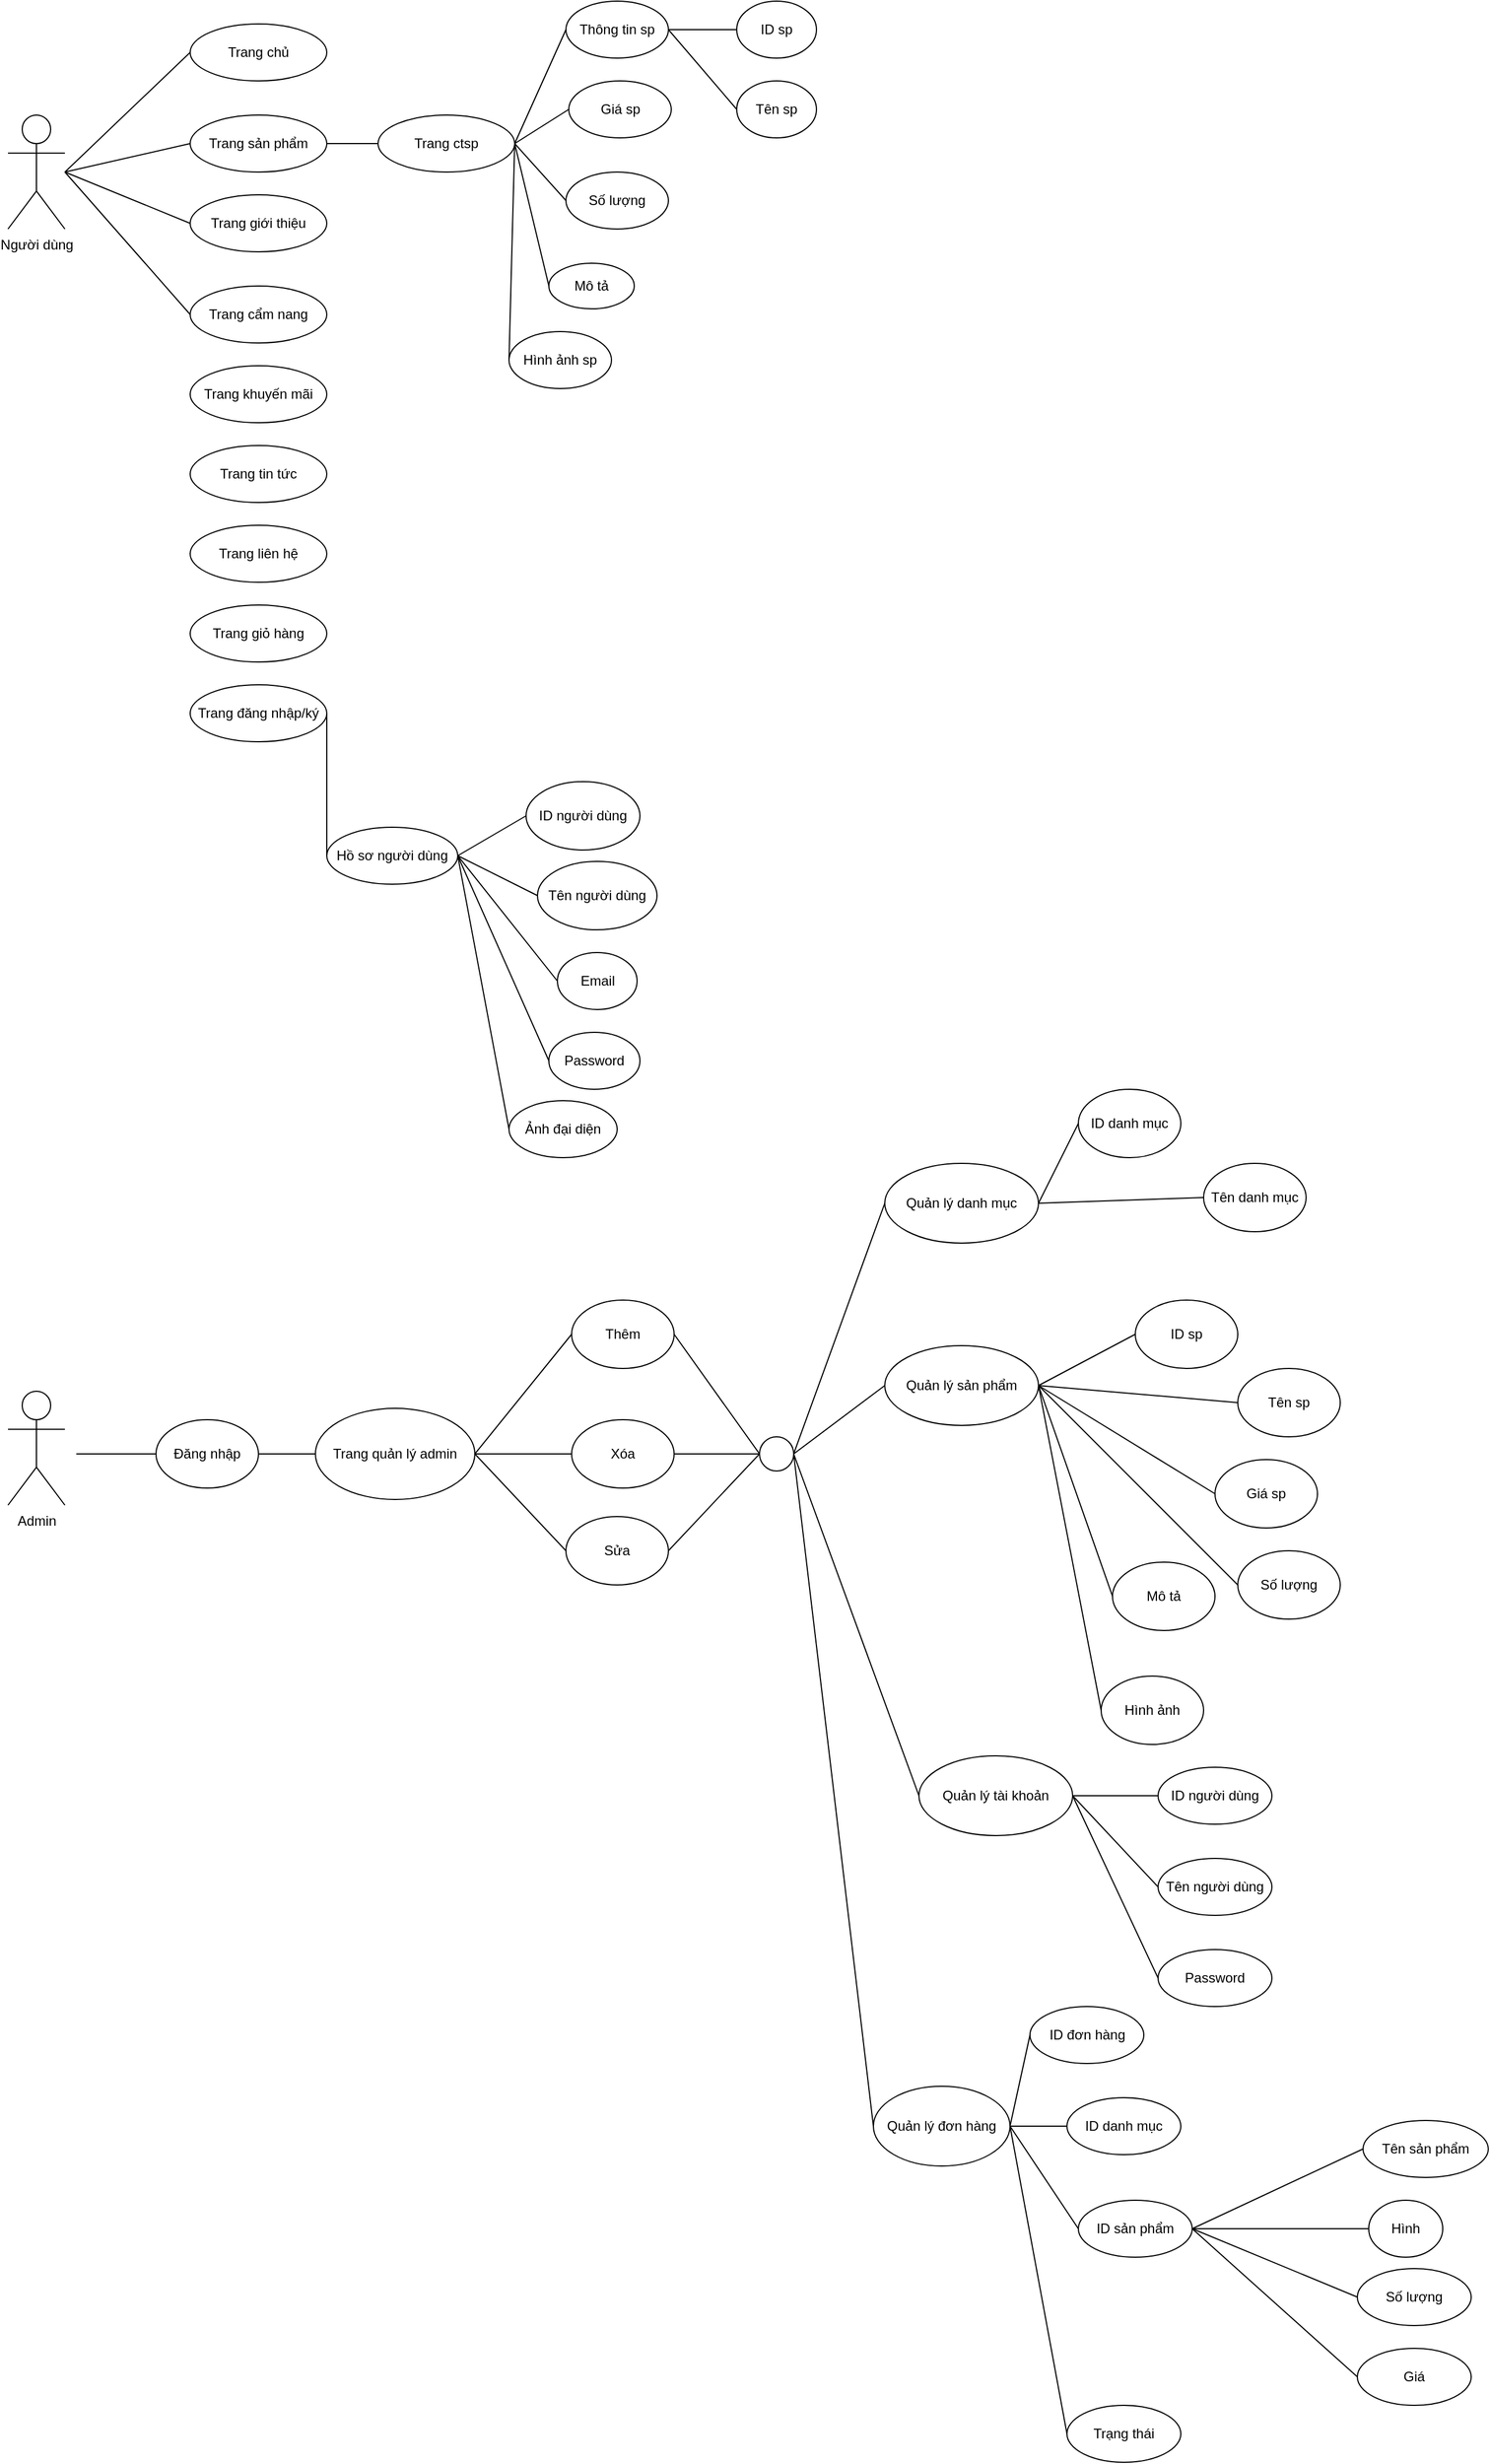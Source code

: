 <mxfile version="20.6.0" type="device"><diagram id="i8x-rZAfcIPNRm5tluUs" name="Page-1"><mxGraphModel dx="2480" dy="1428" grid="1" gridSize="10" guides="1" tooltips="1" connect="1" arrows="1" fold="1" page="1" pageScale="1" pageWidth="850" pageHeight="1100" math="0" shadow="0"><root><mxCell id="0"/><mxCell id="1" parent="0"/><mxCell id="nd73OlTqclNcQ9TpQTHN-1" value="Admin" style="shape=umlActor;verticalLabelPosition=bottom;verticalAlign=top;html=1;outlineConnect=0;" parent="1" vertex="1"><mxGeometry x="40" y="1230" width="50" height="100" as="geometry"/></mxCell><mxCell id="nd73OlTqclNcQ9TpQTHN-4" value="Trang chủ" style="ellipse;whiteSpace=wrap;html=1;" parent="1" vertex="1"><mxGeometry x="200" y="30" width="120" height="50" as="geometry"/></mxCell><mxCell id="nd73OlTqclNcQ9TpQTHN-5" value="Trang giới thiệu" style="ellipse;whiteSpace=wrap;html=1;" parent="1" vertex="1"><mxGeometry x="200" y="180" width="120" height="50" as="geometry"/></mxCell><mxCell id="nd73OlTqclNcQ9TpQTHN-6" value="Trang cẩm nang" style="ellipse;whiteSpace=wrap;html=1;" parent="1" vertex="1"><mxGeometry x="200" y="260" width="120" height="50" as="geometry"/></mxCell><mxCell id="nd73OlTqclNcQ9TpQTHN-7" value="Trang khuyến mãi" style="ellipse;whiteSpace=wrap;html=1;" parent="1" vertex="1"><mxGeometry x="200" y="330" width="120" height="50" as="geometry"/></mxCell><mxCell id="nd73OlTqclNcQ9TpQTHN-8" value="Trang tin tức" style="ellipse;whiteSpace=wrap;html=1;" parent="1" vertex="1"><mxGeometry x="200" y="400" width="120" height="50" as="geometry"/></mxCell><mxCell id="nd73OlTqclNcQ9TpQTHN-9" value="" style="endArrow=none;html=1;rounded=0;entryX=0;entryY=0.5;entryDx=0;entryDy=0;" parent="1" target="nd73OlTqclNcQ9TpQTHN-4" edge="1"><mxGeometry width="50" height="50" relative="1" as="geometry"><mxPoint x="90" y="160" as="sourcePoint"/><mxPoint x="450" y="270" as="targetPoint"/></mxGeometry></mxCell><mxCell id="nd73OlTqclNcQ9TpQTHN-10" value="" style="endArrow=none;html=1;rounded=0;entryX=0;entryY=0.5;entryDx=0;entryDy=0;" parent="1" target="nd73OlTqclNcQ9TpQTHN-5" edge="1"><mxGeometry width="50" height="50" relative="1" as="geometry"><mxPoint x="90" y="160" as="sourcePoint"/><mxPoint x="450" y="270" as="targetPoint"/></mxGeometry></mxCell><mxCell id="nd73OlTqclNcQ9TpQTHN-11" value="" style="endArrow=none;html=1;rounded=0;entryX=0;entryY=0.5;entryDx=0;entryDy=0;" parent="1" target="nd73OlTqclNcQ9TpQTHN-6" edge="1"><mxGeometry width="50" height="50" relative="1" as="geometry"><mxPoint x="90" y="160" as="sourcePoint"/><mxPoint x="450" y="270" as="targetPoint"/></mxGeometry></mxCell><mxCell id="nd73OlTqclNcQ9TpQTHN-12" value="Trang liên hệ" style="ellipse;whiteSpace=wrap;html=1;" parent="1" vertex="1"><mxGeometry x="200" y="470" width="120" height="50" as="geometry"/></mxCell><mxCell id="nd73OlTqclNcQ9TpQTHN-13" value="Trang sản phẩm" style="ellipse;whiteSpace=wrap;html=1;" parent="1" vertex="1"><mxGeometry x="200" y="110" width="120" height="50" as="geometry"/></mxCell><mxCell id="nd73OlTqclNcQ9TpQTHN-14" value="" style="endArrow=none;html=1;rounded=0;entryX=0;entryY=0.5;entryDx=0;entryDy=0;" parent="1" target="nd73OlTqclNcQ9TpQTHN-13" edge="1"><mxGeometry width="50" height="50" relative="1" as="geometry"><mxPoint x="90" y="160" as="sourcePoint"/><mxPoint x="450" y="270" as="targetPoint"/></mxGeometry></mxCell><mxCell id="nd73OlTqclNcQ9TpQTHN-15" value="Trang ctsp" style="ellipse;whiteSpace=wrap;html=1;" parent="1" vertex="1"><mxGeometry x="365" y="110" width="120" height="50" as="geometry"/></mxCell><mxCell id="nd73OlTqclNcQ9TpQTHN-16" value="" style="endArrow=none;html=1;rounded=0;entryX=0;entryY=0.5;entryDx=0;entryDy=0;exitX=1;exitY=0.5;exitDx=0;exitDy=0;" parent="1" source="nd73OlTqclNcQ9TpQTHN-13" target="nd73OlTqclNcQ9TpQTHN-15" edge="1"><mxGeometry width="50" height="50" relative="1" as="geometry"><mxPoint x="400" y="320" as="sourcePoint"/><mxPoint x="450" y="270" as="targetPoint"/></mxGeometry></mxCell><mxCell id="nd73OlTqclNcQ9TpQTHN-17" value="Thông tin sp" style="ellipse;whiteSpace=wrap;html=1;" parent="1" vertex="1"><mxGeometry x="530" y="10" width="90" height="50" as="geometry"/></mxCell><mxCell id="nd73OlTqclNcQ9TpQTHN-18" value="Giá sp" style="ellipse;whiteSpace=wrap;html=1;" parent="1" vertex="1"><mxGeometry x="532.5" y="80" width="90" height="50" as="geometry"/></mxCell><mxCell id="nd73OlTqclNcQ9TpQTHN-19" value="Số lượng" style="ellipse;whiteSpace=wrap;html=1;" parent="1" vertex="1"><mxGeometry x="530" y="160" width="90" height="50" as="geometry"/></mxCell><mxCell id="nd73OlTqclNcQ9TpQTHN-20" value="Mô tả" style="ellipse;whiteSpace=wrap;html=1;" parent="1" vertex="1"><mxGeometry x="515" y="240" width="75" height="40" as="geometry"/></mxCell><mxCell id="nd73OlTqclNcQ9TpQTHN-21" value="Hình ảnh sp" style="ellipse;whiteSpace=wrap;html=1;" parent="1" vertex="1"><mxGeometry x="480" y="300" width="90" height="50" as="geometry"/></mxCell><mxCell id="nd73OlTqclNcQ9TpQTHN-22" value="" style="endArrow=none;html=1;rounded=0;entryX=0;entryY=0.5;entryDx=0;entryDy=0;exitX=1;exitY=0.5;exitDx=0;exitDy=0;" parent="1" source="nd73OlTqclNcQ9TpQTHN-15" target="nd73OlTqclNcQ9TpQTHN-17" edge="1"><mxGeometry width="50" height="50" relative="1" as="geometry"><mxPoint x="400" y="320" as="sourcePoint"/><mxPoint x="450" y="270" as="targetPoint"/></mxGeometry></mxCell><mxCell id="nd73OlTqclNcQ9TpQTHN-23" value="" style="endArrow=none;html=1;rounded=0;entryX=0;entryY=0.5;entryDx=0;entryDy=0;exitX=1;exitY=0.5;exitDx=0;exitDy=0;" parent="1" source="nd73OlTqclNcQ9TpQTHN-15" target="nd73OlTqclNcQ9TpQTHN-18" edge="1"><mxGeometry width="50" height="50" relative="1" as="geometry"><mxPoint x="400" y="320" as="sourcePoint"/><mxPoint x="450" y="270" as="targetPoint"/></mxGeometry></mxCell><mxCell id="nd73OlTqclNcQ9TpQTHN-24" value="" style="endArrow=none;html=1;rounded=0;entryX=0;entryY=0.5;entryDx=0;entryDy=0;exitX=1;exitY=0.5;exitDx=0;exitDy=0;" parent="1" source="nd73OlTqclNcQ9TpQTHN-15" target="nd73OlTqclNcQ9TpQTHN-19" edge="1"><mxGeometry width="50" height="50" relative="1" as="geometry"><mxPoint x="400" y="320" as="sourcePoint"/><mxPoint x="450" y="270" as="targetPoint"/></mxGeometry></mxCell><mxCell id="nd73OlTqclNcQ9TpQTHN-25" value="" style="endArrow=none;html=1;rounded=0;entryX=0;entryY=0.5;entryDx=0;entryDy=0;exitX=1;exitY=0.5;exitDx=0;exitDy=0;" parent="1" source="nd73OlTqclNcQ9TpQTHN-15" target="nd73OlTqclNcQ9TpQTHN-20" edge="1"><mxGeometry width="50" height="50" relative="1" as="geometry"><mxPoint x="400" y="320" as="sourcePoint"/><mxPoint x="450" y="270" as="targetPoint"/></mxGeometry></mxCell><mxCell id="nd73OlTqclNcQ9TpQTHN-26" value="" style="endArrow=none;html=1;rounded=0;entryX=0;entryY=0.5;entryDx=0;entryDy=0;exitX=1;exitY=0.5;exitDx=0;exitDy=0;" parent="1" source="nd73OlTqclNcQ9TpQTHN-15" target="nd73OlTqclNcQ9TpQTHN-21" edge="1"><mxGeometry width="50" height="50" relative="1" as="geometry"><mxPoint x="400" y="320" as="sourcePoint"/><mxPoint x="450" y="270" as="targetPoint"/></mxGeometry></mxCell><mxCell id="nd73OlTqclNcQ9TpQTHN-27" value="Trang giỏ hàng" style="ellipse;whiteSpace=wrap;html=1;" parent="1" vertex="1"><mxGeometry x="200" y="540" width="120" height="50" as="geometry"/></mxCell><mxCell id="nd73OlTqclNcQ9TpQTHN-28" value="Trang đăng nhập/ký" style="ellipse;whiteSpace=wrap;html=1;" parent="1" vertex="1"><mxGeometry x="200" y="610" width="120" height="50" as="geometry"/></mxCell><mxCell id="nd73OlTqclNcQ9TpQTHN-29" value="Hồ sơ người dùng" style="ellipse;whiteSpace=wrap;html=1;" parent="1" vertex="1"><mxGeometry x="320" y="735" width="115" height="50" as="geometry"/></mxCell><mxCell id="nd73OlTqclNcQ9TpQTHN-30" value="" style="endArrow=none;html=1;rounded=0;entryX=0;entryY=0.5;entryDx=0;entryDy=0;exitX=1;exitY=0.5;exitDx=0;exitDy=0;" parent="1" source="nd73OlTqclNcQ9TpQTHN-28" target="nd73OlTqclNcQ9TpQTHN-29" edge="1"><mxGeometry width="50" height="50" relative="1" as="geometry"><mxPoint x="400" y="640" as="sourcePoint"/><mxPoint x="450" y="590" as="targetPoint"/></mxGeometry></mxCell><mxCell id="nd73OlTqclNcQ9TpQTHN-31" value="Tên người dùng" style="ellipse;whiteSpace=wrap;html=1;" parent="1" vertex="1"><mxGeometry x="505" y="765" width="105" height="60" as="geometry"/></mxCell><mxCell id="nd73OlTqclNcQ9TpQTHN-32" value="ID người dùng" style="ellipse;whiteSpace=wrap;html=1;" parent="1" vertex="1"><mxGeometry x="495" y="695" width="100" height="60" as="geometry"/></mxCell><mxCell id="nd73OlTqclNcQ9TpQTHN-33" value="Ảnh đại diện" style="ellipse;whiteSpace=wrap;html=1;" parent="1" vertex="1"><mxGeometry x="480" y="975" width="95" height="50" as="geometry"/></mxCell><mxCell id="nd73OlTqclNcQ9TpQTHN-34" value="Email" style="ellipse;whiteSpace=wrap;html=1;" parent="1" vertex="1"><mxGeometry x="522.5" y="845" width="70" height="50" as="geometry"/></mxCell><mxCell id="nd73OlTqclNcQ9TpQTHN-35" value="Password" style="ellipse;whiteSpace=wrap;html=1;" parent="1" vertex="1"><mxGeometry x="515" y="915" width="80" height="50" as="geometry"/></mxCell><mxCell id="nd73OlTqclNcQ9TpQTHN-36" value="" style="endArrow=none;html=1;rounded=0;entryX=0;entryY=0.5;entryDx=0;entryDy=0;exitX=1;exitY=0.5;exitDx=0;exitDy=0;" parent="1" source="nd73OlTqclNcQ9TpQTHN-29" target="nd73OlTqclNcQ9TpQTHN-32" edge="1"><mxGeometry width="50" height="50" relative="1" as="geometry"><mxPoint x="380" y="725" as="sourcePoint"/><mxPoint x="430" y="675" as="targetPoint"/></mxGeometry></mxCell><mxCell id="nd73OlTqclNcQ9TpQTHN-37" value="" style="endArrow=none;html=1;rounded=0;entryX=0;entryY=0.5;entryDx=0;entryDy=0;exitX=1;exitY=0.5;exitDx=0;exitDy=0;" parent="1" source="nd73OlTqclNcQ9TpQTHN-29" target="nd73OlTqclNcQ9TpQTHN-31" edge="1"><mxGeometry width="50" height="50" relative="1" as="geometry"><mxPoint x="440" y="765" as="sourcePoint"/><mxPoint x="430" y="675" as="targetPoint"/></mxGeometry></mxCell><mxCell id="nd73OlTqclNcQ9TpQTHN-38" value="" style="endArrow=none;html=1;rounded=0;entryX=0;entryY=0.5;entryDx=0;entryDy=0;exitX=1;exitY=0.5;exitDx=0;exitDy=0;" parent="1" source="nd73OlTqclNcQ9TpQTHN-29" target="nd73OlTqclNcQ9TpQTHN-34" edge="1"><mxGeometry width="50" height="50" relative="1" as="geometry"><mxPoint x="380" y="725" as="sourcePoint"/><mxPoint x="430" y="675" as="targetPoint"/></mxGeometry></mxCell><mxCell id="nd73OlTqclNcQ9TpQTHN-39" value="" style="endArrow=none;html=1;rounded=0;entryX=0;entryY=0.5;entryDx=0;entryDy=0;exitX=1;exitY=0.5;exitDx=0;exitDy=0;" parent="1" source="nd73OlTqclNcQ9TpQTHN-29" target="nd73OlTqclNcQ9TpQTHN-35" edge="1"><mxGeometry width="50" height="50" relative="1" as="geometry"><mxPoint x="380" y="725" as="sourcePoint"/><mxPoint x="430" y="675" as="targetPoint"/></mxGeometry></mxCell><mxCell id="nd73OlTqclNcQ9TpQTHN-40" value="" style="endArrow=none;html=1;rounded=0;entryX=0;entryY=0.5;entryDx=0;entryDy=0;exitX=1;exitY=0.5;exitDx=0;exitDy=0;" parent="1" source="nd73OlTqclNcQ9TpQTHN-29" target="nd73OlTqclNcQ9TpQTHN-33" edge="1"><mxGeometry width="50" height="50" relative="1" as="geometry"><mxPoint x="380" y="1025" as="sourcePoint"/><mxPoint x="430" y="975" as="targetPoint"/></mxGeometry></mxCell><mxCell id="nd73OlTqclNcQ9TpQTHN-41" value="ID sp" style="ellipse;whiteSpace=wrap;html=1;" parent="1" vertex="1"><mxGeometry x="680" y="10" width="70" height="50" as="geometry"/></mxCell><mxCell id="nd73OlTqclNcQ9TpQTHN-42" value="" style="endArrow=none;html=1;rounded=0;entryX=0;entryY=0.5;entryDx=0;entryDy=0;exitX=1;exitY=0.5;exitDx=0;exitDy=0;" parent="1" source="nd73OlTqclNcQ9TpQTHN-17" target="nd73OlTqclNcQ9TpQTHN-41" edge="1"><mxGeometry width="50" height="50" relative="1" as="geometry"><mxPoint x="400" y="50" as="sourcePoint"/><mxPoint x="450" as="targetPoint"/></mxGeometry></mxCell><mxCell id="nd73OlTqclNcQ9TpQTHN-43" value="Tên sp" style="ellipse;whiteSpace=wrap;html=1;" parent="1" vertex="1"><mxGeometry x="680" y="80" width="70" height="50" as="geometry"/></mxCell><mxCell id="nd73OlTqclNcQ9TpQTHN-44" value="" style="endArrow=none;html=1;rounded=0;entryX=0;entryY=0.5;entryDx=0;entryDy=0;exitX=1;exitY=0.5;exitDx=0;exitDy=0;" parent="1" source="nd73OlTqclNcQ9TpQTHN-17" target="nd73OlTqclNcQ9TpQTHN-43" edge="1"><mxGeometry width="50" height="50" relative="1" as="geometry"><mxPoint x="400" y="50" as="sourcePoint"/><mxPoint x="450" as="targetPoint"/></mxGeometry></mxCell><mxCell id="nd73OlTqclNcQ9TpQTHN-46" value="Người dùng" style="shape=umlActor;verticalLabelPosition=bottom;verticalAlign=top;html=1;outlineConnect=0;" parent="1" vertex="1"><mxGeometry x="40" y="110" width="50" height="100" as="geometry"/></mxCell><mxCell id="nd73OlTqclNcQ9TpQTHN-47" value="Đăng nhập" style="ellipse;whiteSpace=wrap;html=1;" parent="1" vertex="1"><mxGeometry x="170" y="1255" width="90" height="60" as="geometry"/></mxCell><mxCell id="nd73OlTqclNcQ9TpQTHN-48" value="" style="endArrow=none;html=1;rounded=0;entryX=0;entryY=0.5;entryDx=0;entryDy=0;" parent="1" target="nd73OlTqclNcQ9TpQTHN-47" edge="1"><mxGeometry width="50" height="50" relative="1" as="geometry"><mxPoint x="100" y="1285" as="sourcePoint"/><mxPoint x="450" y="1190" as="targetPoint"/></mxGeometry></mxCell><mxCell id="nd73OlTqclNcQ9TpQTHN-50" value="Trang quản lý admin" style="ellipse;whiteSpace=wrap;html=1;" parent="1" vertex="1"><mxGeometry x="310" y="1245" width="140" height="80" as="geometry"/></mxCell><mxCell id="nd73OlTqclNcQ9TpQTHN-51" value="" style="endArrow=none;html=1;rounded=0;entryX=0;entryY=0.5;entryDx=0;entryDy=0;exitX=1;exitY=0.5;exitDx=0;exitDy=0;" parent="1" source="nd73OlTqclNcQ9TpQTHN-47" target="nd73OlTqclNcQ9TpQTHN-50" edge="1"><mxGeometry width="50" height="50" relative="1" as="geometry"><mxPoint x="400" y="1230" as="sourcePoint"/><mxPoint x="450" y="1180" as="targetPoint"/></mxGeometry></mxCell><mxCell id="nd73OlTqclNcQ9TpQTHN-52" value="Quản lý danh mục" style="ellipse;whiteSpace=wrap;html=1;" parent="1" vertex="1"><mxGeometry x="810" y="1030" width="135" height="70" as="geometry"/></mxCell><mxCell id="nd73OlTqclNcQ9TpQTHN-53" value="Quản lý sản phẩm" style="ellipse;whiteSpace=wrap;html=1;" parent="1" vertex="1"><mxGeometry x="810" y="1190" width="135" height="70" as="geometry"/></mxCell><mxCell id="nd73OlTqclNcQ9TpQTHN-54" value="Quản lý đơn hàng" style="ellipse;whiteSpace=wrap;html=1;" parent="1" vertex="1"><mxGeometry x="800" y="1840" width="120" height="70" as="geometry"/></mxCell><mxCell id="nd73OlTqclNcQ9TpQTHN-55" value="Quản lý tài khoản" style="ellipse;whiteSpace=wrap;html=1;" parent="1" vertex="1"><mxGeometry x="840" y="1550" width="135" height="70" as="geometry"/></mxCell><mxCell id="nd73OlTqclNcQ9TpQTHN-56" value="ID danh mục" style="ellipse;whiteSpace=wrap;html=1;" parent="1" vertex="1"><mxGeometry x="980" y="965" width="90" height="60" as="geometry"/></mxCell><mxCell id="nd73OlTqclNcQ9TpQTHN-57" value="Tên danh mục" style="ellipse;whiteSpace=wrap;html=1;" parent="1" vertex="1"><mxGeometry x="1090" y="1030" width="90" height="60" as="geometry"/></mxCell><mxCell id="nd73OlTqclNcQ9TpQTHN-58" value="" style="endArrow=none;html=1;rounded=0;entryX=0;entryY=0.5;entryDx=0;entryDy=0;exitX=1;exitY=0.5;exitDx=0;exitDy=0;" parent="1" source="nd73OlTqclNcQ9TpQTHN-52" target="nd73OlTqclNcQ9TpQTHN-56" edge="1"><mxGeometry width="50" height="50" relative="1" as="geometry"><mxPoint x="660" y="1045" as="sourcePoint"/><mxPoint x="710" y="995" as="targetPoint"/></mxGeometry></mxCell><mxCell id="nd73OlTqclNcQ9TpQTHN-59" value="" style="endArrow=none;html=1;rounded=0;entryX=0;entryY=0.5;entryDx=0;entryDy=0;exitX=1;exitY=0.5;exitDx=0;exitDy=0;" parent="1" source="nd73OlTqclNcQ9TpQTHN-52" target="nd73OlTqclNcQ9TpQTHN-57" edge="1"><mxGeometry width="50" height="50" relative="1" as="geometry"><mxPoint x="660" y="1045" as="sourcePoint"/><mxPoint x="710" y="995" as="targetPoint"/></mxGeometry></mxCell><mxCell id="nd73OlTqclNcQ9TpQTHN-61" value="ID sp" style="ellipse;whiteSpace=wrap;html=1;" parent="1" vertex="1"><mxGeometry x="1030" y="1150" width="90" height="60" as="geometry"/></mxCell><mxCell id="nd73OlTqclNcQ9TpQTHN-62" value="Tên sp" style="ellipse;whiteSpace=wrap;html=1;" parent="1" vertex="1"><mxGeometry x="1120" y="1210" width="90" height="60" as="geometry"/></mxCell><mxCell id="nd73OlTqclNcQ9TpQTHN-63" value="Giá sp" style="ellipse;whiteSpace=wrap;html=1;" parent="1" vertex="1"><mxGeometry x="1100" y="1290" width="90" height="60" as="geometry"/></mxCell><mxCell id="nd73OlTqclNcQ9TpQTHN-64" value="Số lượng" style="ellipse;whiteSpace=wrap;html=1;" parent="1" vertex="1"><mxGeometry x="1120" y="1370" width="90" height="60" as="geometry"/></mxCell><mxCell id="nd73OlTqclNcQ9TpQTHN-65" value="Mô tả" style="ellipse;whiteSpace=wrap;html=1;" parent="1" vertex="1"><mxGeometry x="1010" y="1380" width="90" height="60" as="geometry"/></mxCell><mxCell id="nd73OlTqclNcQ9TpQTHN-66" value="Hình ảnh" style="ellipse;whiteSpace=wrap;html=1;" parent="1" vertex="1"><mxGeometry x="1000" y="1480" width="90" height="60" as="geometry"/></mxCell><mxCell id="nd73OlTqclNcQ9TpQTHN-67" value="" style="endArrow=none;html=1;rounded=0;entryX=0;entryY=0.5;entryDx=0;entryDy=0;exitX=1;exitY=0.5;exitDx=0;exitDy=0;" parent="1" source="nd73OlTqclNcQ9TpQTHN-53" target="nd73OlTqclNcQ9TpQTHN-61" edge="1"><mxGeometry width="50" height="50" relative="1" as="geometry"><mxPoint x="850" y="1080" as="sourcePoint"/><mxPoint x="900" y="1030" as="targetPoint"/></mxGeometry></mxCell><mxCell id="nd73OlTqclNcQ9TpQTHN-68" value="" style="endArrow=none;html=1;rounded=0;entryX=0;entryY=0.5;entryDx=0;entryDy=0;exitX=1;exitY=0.5;exitDx=0;exitDy=0;" parent="1" source="nd73OlTqclNcQ9TpQTHN-53" target="nd73OlTqclNcQ9TpQTHN-62" edge="1"><mxGeometry width="50" height="50" relative="1" as="geometry"><mxPoint x="850" y="1080" as="sourcePoint"/><mxPoint x="900" y="1030" as="targetPoint"/></mxGeometry></mxCell><mxCell id="nd73OlTqclNcQ9TpQTHN-69" value="" style="endArrow=none;html=1;rounded=0;entryX=0;entryY=0.5;entryDx=0;entryDy=0;exitX=1;exitY=0.5;exitDx=0;exitDy=0;" parent="1" source="nd73OlTqclNcQ9TpQTHN-53" target="nd73OlTqclNcQ9TpQTHN-63" edge="1"><mxGeometry width="50" height="50" relative="1" as="geometry"><mxPoint x="850" y="1380" as="sourcePoint"/><mxPoint x="900" y="1330" as="targetPoint"/></mxGeometry></mxCell><mxCell id="nd73OlTqclNcQ9TpQTHN-70" value="" style="endArrow=none;html=1;rounded=0;entryX=0;entryY=0.5;entryDx=0;entryDy=0;exitX=1;exitY=0.5;exitDx=0;exitDy=0;" parent="1" source="nd73OlTqclNcQ9TpQTHN-53" target="nd73OlTqclNcQ9TpQTHN-64" edge="1"><mxGeometry width="50" height="50" relative="1" as="geometry"><mxPoint x="850" y="1380" as="sourcePoint"/><mxPoint x="900" y="1330" as="targetPoint"/></mxGeometry></mxCell><mxCell id="nd73OlTqclNcQ9TpQTHN-71" value="" style="endArrow=none;html=1;rounded=0;entryX=0;entryY=0.5;entryDx=0;entryDy=0;exitX=1;exitY=0.5;exitDx=0;exitDy=0;" parent="1" source="nd73OlTqclNcQ9TpQTHN-53" target="nd73OlTqclNcQ9TpQTHN-65" edge="1"><mxGeometry width="50" height="50" relative="1" as="geometry"><mxPoint x="850" y="1380" as="sourcePoint"/><mxPoint x="900" y="1330" as="targetPoint"/></mxGeometry></mxCell><mxCell id="nd73OlTqclNcQ9TpQTHN-72" value="" style="endArrow=none;html=1;rounded=0;entryX=0;entryY=0.5;entryDx=0;entryDy=0;exitX=1;exitY=0.5;exitDx=0;exitDy=0;" parent="1" source="nd73OlTqclNcQ9TpQTHN-53" target="nd73OlTqclNcQ9TpQTHN-66" edge="1"><mxGeometry width="50" height="50" relative="1" as="geometry"><mxPoint x="850" y="1380" as="sourcePoint"/><mxPoint x="900" y="1330" as="targetPoint"/></mxGeometry></mxCell><mxCell id="nd73OlTqclNcQ9TpQTHN-73" value="" style="endArrow=none;html=1;rounded=0;exitX=1;exitY=0.5;exitDx=0;exitDy=0;entryX=0;entryY=0.5;entryDx=0;entryDy=0;" parent="1" source="nd73OlTqclNcQ9TpQTHN-50" target="nd73OlTqclNcQ9TpQTHN-74" edge="1"><mxGeometry width="50" height="50" relative="1" as="geometry"><mxPoint x="650" y="1240" as="sourcePoint"/><mxPoint x="520" y="1290" as="targetPoint"/></mxGeometry></mxCell><mxCell id="nd73OlTqclNcQ9TpQTHN-74" value="Thêm" style="ellipse;whiteSpace=wrap;html=1;" parent="1" vertex="1"><mxGeometry x="535" y="1150" width="90" height="60" as="geometry"/></mxCell><mxCell id="nd73OlTqclNcQ9TpQTHN-75" value="Xóa" style="ellipse;whiteSpace=wrap;html=1;" parent="1" vertex="1"><mxGeometry x="535" y="1255" width="90" height="60" as="geometry"/></mxCell><mxCell id="nd73OlTqclNcQ9TpQTHN-76" value="Sửa" style="ellipse;whiteSpace=wrap;html=1;" parent="1" vertex="1"><mxGeometry x="530" y="1340" width="90" height="60" as="geometry"/></mxCell><mxCell id="nd73OlTqclNcQ9TpQTHN-77" value="" style="endArrow=none;html=1;rounded=0;entryX=0;entryY=0.5;entryDx=0;entryDy=0;exitX=1;exitY=0.5;exitDx=0;exitDy=0;" parent="1" source="nd73OlTqclNcQ9TpQTHN-50" target="nd73OlTqclNcQ9TpQTHN-75" edge="1"><mxGeometry width="50" height="50" relative="1" as="geometry"><mxPoint x="650" y="1240" as="sourcePoint"/><mxPoint x="700" y="1190" as="targetPoint"/></mxGeometry></mxCell><mxCell id="nd73OlTqclNcQ9TpQTHN-78" value="" style="endArrow=none;html=1;rounded=0;entryX=0;entryY=0.5;entryDx=0;entryDy=0;exitX=1;exitY=0.5;exitDx=0;exitDy=0;" parent="1" source="nd73OlTqclNcQ9TpQTHN-50" target="nd73OlTqclNcQ9TpQTHN-76" edge="1"><mxGeometry width="50" height="50" relative="1" as="geometry"><mxPoint x="650" y="1240" as="sourcePoint"/><mxPoint x="700" y="1190" as="targetPoint"/></mxGeometry></mxCell><mxCell id="nd73OlTqclNcQ9TpQTHN-79" value="" style="endArrow=none;html=1;rounded=0;exitX=1;exitY=0.5;exitDx=0;exitDy=0;entryX=0;entryY=0.5;entryDx=0;entryDy=0;" parent="1" source="nd73OlTqclNcQ9TpQTHN-74" target="nd73OlTqclNcQ9TpQTHN-83" edge="1"><mxGeometry width="50" height="50" relative="1" as="geometry"><mxPoint x="650" y="1240" as="sourcePoint"/><mxPoint x="750" y="1170" as="targetPoint"/></mxGeometry></mxCell><mxCell id="nd73OlTqclNcQ9TpQTHN-80" value="" style="endArrow=none;html=1;rounded=0;exitX=1;exitY=0.5;exitDx=0;exitDy=0;entryX=0;entryY=0.5;entryDx=0;entryDy=0;" parent="1" source="nd73OlTqclNcQ9TpQTHN-75" target="nd73OlTqclNcQ9TpQTHN-83" edge="1"><mxGeometry width="50" height="50" relative="1" as="geometry"><mxPoint x="650" y="1240" as="sourcePoint"/><mxPoint x="690" y="1285" as="targetPoint"/></mxGeometry></mxCell><mxCell id="nd73OlTqclNcQ9TpQTHN-81" value="" style="endArrow=none;html=1;rounded=0;exitX=1;exitY=0.5;exitDx=0;exitDy=0;entryX=0;entryY=0.5;entryDx=0;entryDy=0;" parent="1" source="nd73OlTqclNcQ9TpQTHN-76" target="nd73OlTqclNcQ9TpQTHN-83" edge="1"><mxGeometry width="50" height="50" relative="1" as="geometry"><mxPoint x="650" y="1240" as="sourcePoint"/><mxPoint x="740" y="1350" as="targetPoint"/></mxGeometry></mxCell><mxCell id="nd73OlTqclNcQ9TpQTHN-83" value="" style="ellipse;whiteSpace=wrap;html=1;aspect=fixed;" parent="1" vertex="1"><mxGeometry x="700" y="1270" width="30" height="30" as="geometry"/></mxCell><mxCell id="nd73OlTqclNcQ9TpQTHN-85" value="" style="endArrow=none;html=1;rounded=0;exitX=1;exitY=0.5;exitDx=0;exitDy=0;entryX=0;entryY=0.5;entryDx=0;entryDy=0;" parent="1" source="nd73OlTqclNcQ9TpQTHN-83" target="nd73OlTqclNcQ9TpQTHN-52" edge="1"><mxGeometry width="50" height="50" relative="1" as="geometry"><mxPoint x="750" y="1285" as="sourcePoint"/><mxPoint x="980" y="1225" as="targetPoint"/></mxGeometry></mxCell><mxCell id="nd73OlTqclNcQ9TpQTHN-86" value="" style="endArrow=none;html=1;rounded=0;entryX=1;entryY=0.5;entryDx=0;entryDy=0;exitX=0;exitY=0.5;exitDx=0;exitDy=0;" parent="1" source="nd73OlTqclNcQ9TpQTHN-53" target="nd73OlTqclNcQ9TpQTHN-83" edge="1"><mxGeometry width="50" height="50" relative="1" as="geometry"><mxPoint x="1140" y="1340" as="sourcePoint"/><mxPoint x="1190" y="1290" as="targetPoint"/></mxGeometry></mxCell><mxCell id="AM4qSaw6qdaqR1dNhPHY-1" value="" style="endArrow=none;html=1;rounded=0;entryX=1;entryY=0.5;entryDx=0;entryDy=0;exitX=0;exitY=0.5;exitDx=0;exitDy=0;" edge="1" parent="1" source="nd73OlTqclNcQ9TpQTHN-55" target="nd73OlTqclNcQ9TpQTHN-83"><mxGeometry width="50" height="50" relative="1" as="geometry"><mxPoint x="800" y="1700" as="sourcePoint"/><mxPoint x="850" y="1650" as="targetPoint"/></mxGeometry></mxCell><mxCell id="AM4qSaw6qdaqR1dNhPHY-2" value="ID người dùng" style="ellipse;whiteSpace=wrap;html=1;" vertex="1" parent="1"><mxGeometry x="1050" y="1560" width="100" height="50" as="geometry"/></mxCell><mxCell id="AM4qSaw6qdaqR1dNhPHY-3" value="Tên người dùng" style="ellipse;whiteSpace=wrap;html=1;" vertex="1" parent="1"><mxGeometry x="1050" y="1640" width="100" height="50" as="geometry"/></mxCell><mxCell id="AM4qSaw6qdaqR1dNhPHY-4" value="Password" style="ellipse;whiteSpace=wrap;html=1;" vertex="1" parent="1"><mxGeometry x="1050" y="1720" width="100" height="50" as="geometry"/></mxCell><mxCell id="AM4qSaw6qdaqR1dNhPHY-5" value="" style="endArrow=none;html=1;rounded=0;entryX=0;entryY=0.5;entryDx=0;entryDy=0;exitX=1;exitY=0.5;exitDx=0;exitDy=0;" edge="1" parent="1" source="nd73OlTqclNcQ9TpQTHN-55" target="AM4qSaw6qdaqR1dNhPHY-2"><mxGeometry width="50" height="50" relative="1" as="geometry"><mxPoint x="760" y="1720" as="sourcePoint"/><mxPoint x="810" y="1670" as="targetPoint"/></mxGeometry></mxCell><mxCell id="AM4qSaw6qdaqR1dNhPHY-6" value="" style="endArrow=none;html=1;rounded=0;entryX=0;entryY=0.5;entryDx=0;entryDy=0;exitX=1;exitY=0.5;exitDx=0;exitDy=0;" edge="1" parent="1" source="nd73OlTqclNcQ9TpQTHN-55" target="AM4qSaw6qdaqR1dNhPHY-3"><mxGeometry width="50" height="50" relative="1" as="geometry"><mxPoint x="760" y="1720" as="sourcePoint"/><mxPoint x="810" y="1670" as="targetPoint"/></mxGeometry></mxCell><mxCell id="AM4qSaw6qdaqR1dNhPHY-7" value="" style="endArrow=none;html=1;rounded=0;entryX=0;entryY=0.5;entryDx=0;entryDy=0;exitX=1;exitY=0.5;exitDx=0;exitDy=0;" edge="1" parent="1" source="nd73OlTqclNcQ9TpQTHN-55" target="AM4qSaw6qdaqR1dNhPHY-4"><mxGeometry width="50" height="50" relative="1" as="geometry"><mxPoint x="760" y="1720" as="sourcePoint"/><mxPoint x="810" y="1670" as="targetPoint"/></mxGeometry></mxCell><mxCell id="AM4qSaw6qdaqR1dNhPHY-9" value="ID đơn hàng" style="ellipse;whiteSpace=wrap;html=1;" vertex="1" parent="1"><mxGeometry x="937.5" y="1770" width="100" height="50" as="geometry"/></mxCell><mxCell id="AM4qSaw6qdaqR1dNhPHY-10" value="ID danh mục" style="ellipse;whiteSpace=wrap;html=1;" vertex="1" parent="1"><mxGeometry x="970" y="1850" width="100" height="50" as="geometry"/></mxCell><mxCell id="AM4qSaw6qdaqR1dNhPHY-11" value="ID sản phẩm" style="ellipse;whiteSpace=wrap;html=1;" vertex="1" parent="1"><mxGeometry x="980" y="1940" width="100" height="50" as="geometry"/></mxCell><mxCell id="AM4qSaw6qdaqR1dNhPHY-12" value="Tên sản phẩm" style="ellipse;whiteSpace=wrap;html=1;" vertex="1" parent="1"><mxGeometry x="1230" y="1870" width="110" height="50" as="geometry"/></mxCell><mxCell id="AM4qSaw6qdaqR1dNhPHY-13" value="Số lượng" style="ellipse;whiteSpace=wrap;html=1;" vertex="1" parent="1"><mxGeometry x="1225" y="2000" width="100" height="50" as="geometry"/></mxCell><mxCell id="AM4qSaw6qdaqR1dNhPHY-14" value="Giá" style="ellipse;whiteSpace=wrap;html=1;" vertex="1" parent="1"><mxGeometry x="1225" y="2070" width="100" height="50" as="geometry"/></mxCell><mxCell id="AM4qSaw6qdaqR1dNhPHY-15" value="Trạng thái" style="ellipse;whiteSpace=wrap;html=1;" vertex="1" parent="1"><mxGeometry x="970" y="2120" width="100" height="50" as="geometry"/></mxCell><mxCell id="AM4qSaw6qdaqR1dNhPHY-16" value="" style="endArrow=none;html=1;rounded=0;entryX=0;entryY=0.5;entryDx=0;entryDy=0;exitX=1;exitY=0.5;exitDx=0;exitDy=0;" edge="1" parent="1" source="nd73OlTqclNcQ9TpQTHN-54" target="AM4qSaw6qdaqR1dNhPHY-9"><mxGeometry width="50" height="50" relative="1" as="geometry"><mxPoint x="1150" y="2010" as="sourcePoint"/><mxPoint x="1200" y="1960" as="targetPoint"/></mxGeometry></mxCell><mxCell id="AM4qSaw6qdaqR1dNhPHY-17" value="" style="endArrow=none;html=1;rounded=0;entryX=0;entryY=0.5;entryDx=0;entryDy=0;exitX=1;exitY=0.5;exitDx=0;exitDy=0;" edge="1" parent="1" source="nd73OlTqclNcQ9TpQTHN-54" target="AM4qSaw6qdaqR1dNhPHY-10"><mxGeometry width="50" height="50" relative="1" as="geometry"><mxPoint x="1150" y="2010" as="sourcePoint"/><mxPoint x="1200" y="1960" as="targetPoint"/></mxGeometry></mxCell><mxCell id="AM4qSaw6qdaqR1dNhPHY-18" value="" style="endArrow=none;html=1;rounded=0;entryX=1;entryY=0.5;entryDx=0;entryDy=0;exitX=0;exitY=0.5;exitDx=0;exitDy=0;" edge="1" parent="1" source="AM4qSaw6qdaqR1dNhPHY-11" target="nd73OlTqclNcQ9TpQTHN-54"><mxGeometry width="50" height="50" relative="1" as="geometry"><mxPoint x="1150" y="2010" as="sourcePoint"/><mxPoint x="1200" y="1960" as="targetPoint"/></mxGeometry></mxCell><mxCell id="AM4qSaw6qdaqR1dNhPHY-19" value="" style="endArrow=none;html=1;rounded=0;entryX=1;entryY=0.5;entryDx=0;entryDy=0;exitX=0;exitY=0.5;exitDx=0;exitDy=0;" edge="1" parent="1" source="AM4qSaw6qdaqR1dNhPHY-15" target="nd73OlTqclNcQ9TpQTHN-54"><mxGeometry width="50" height="50" relative="1" as="geometry"><mxPoint x="1150" y="2010" as="sourcePoint"/><mxPoint x="1200" y="1960" as="targetPoint"/></mxGeometry></mxCell><mxCell id="AM4qSaw6qdaqR1dNhPHY-20" value="" style="endArrow=none;html=1;rounded=0;entryX=0;entryY=0.5;entryDx=0;entryDy=0;exitX=1;exitY=0.5;exitDx=0;exitDy=0;" edge="1" parent="1" source="AM4qSaw6qdaqR1dNhPHY-11" target="AM4qSaw6qdaqR1dNhPHY-12"><mxGeometry width="50" height="50" relative="1" as="geometry"><mxPoint x="1150" y="2010" as="sourcePoint"/><mxPoint x="1200" y="1960" as="targetPoint"/></mxGeometry></mxCell><mxCell id="AM4qSaw6qdaqR1dNhPHY-21" value="" style="endArrow=none;html=1;rounded=0;entryX=0;entryY=0.5;entryDx=0;entryDy=0;exitX=1;exitY=0.5;exitDx=0;exitDy=0;" edge="1" parent="1" source="AM4qSaw6qdaqR1dNhPHY-11" target="AM4qSaw6qdaqR1dNhPHY-13"><mxGeometry width="50" height="50" relative="1" as="geometry"><mxPoint x="1150" y="2010" as="sourcePoint"/><mxPoint x="1200" y="1960" as="targetPoint"/></mxGeometry></mxCell><mxCell id="AM4qSaw6qdaqR1dNhPHY-22" value="" style="endArrow=none;html=1;rounded=0;entryX=0;entryY=0.5;entryDx=0;entryDy=0;exitX=1;exitY=0.5;exitDx=0;exitDy=0;" edge="1" parent="1" source="AM4qSaw6qdaqR1dNhPHY-11" target="AM4qSaw6qdaqR1dNhPHY-14"><mxGeometry width="50" height="50" relative="1" as="geometry"><mxPoint x="1150" y="2010" as="sourcePoint"/><mxPoint x="1200" y="1960" as="targetPoint"/></mxGeometry></mxCell><mxCell id="AM4qSaw6qdaqR1dNhPHY-23" value="" style="endArrow=none;html=1;rounded=0;entryX=0;entryY=0.5;entryDx=0;entryDy=0;exitX=1;exitY=0.5;exitDx=0;exitDy=0;" edge="1" parent="1" source="nd73OlTqclNcQ9TpQTHN-83" target="nd73OlTqclNcQ9TpQTHN-54"><mxGeometry width="50" height="50" relative="1" as="geometry"><mxPoint x="500" y="1830" as="sourcePoint"/><mxPoint x="550" y="1780" as="targetPoint"/></mxGeometry></mxCell><mxCell id="AM4qSaw6qdaqR1dNhPHY-24" style="edgeStyle=orthogonalEdgeStyle;rounded=0;orthogonalLoop=1;jettySize=auto;html=1;exitX=0.5;exitY=1;exitDx=0;exitDy=0;" edge="1" parent="1" source="nd73OlTqclNcQ9TpQTHN-19" target="nd73OlTqclNcQ9TpQTHN-19"><mxGeometry relative="1" as="geometry"/></mxCell><mxCell id="AM4qSaw6qdaqR1dNhPHY-25" value="Hình" style="ellipse;whiteSpace=wrap;html=1;" vertex="1" parent="1"><mxGeometry x="1235" y="1940" width="65" height="50" as="geometry"/></mxCell><mxCell id="AM4qSaw6qdaqR1dNhPHY-26" value="" style="endArrow=none;html=1;rounded=0;entryX=0;entryY=0.5;entryDx=0;entryDy=0;exitX=1;exitY=0.5;exitDx=0;exitDy=0;" edge="1" parent="1" source="AM4qSaw6qdaqR1dNhPHY-11" target="AM4qSaw6qdaqR1dNhPHY-25"><mxGeometry width="50" height="50" relative="1" as="geometry"><mxPoint x="980" y="1900" as="sourcePoint"/><mxPoint x="1030" y="1850" as="targetPoint"/></mxGeometry></mxCell></root></mxGraphModel></diagram></mxfile>